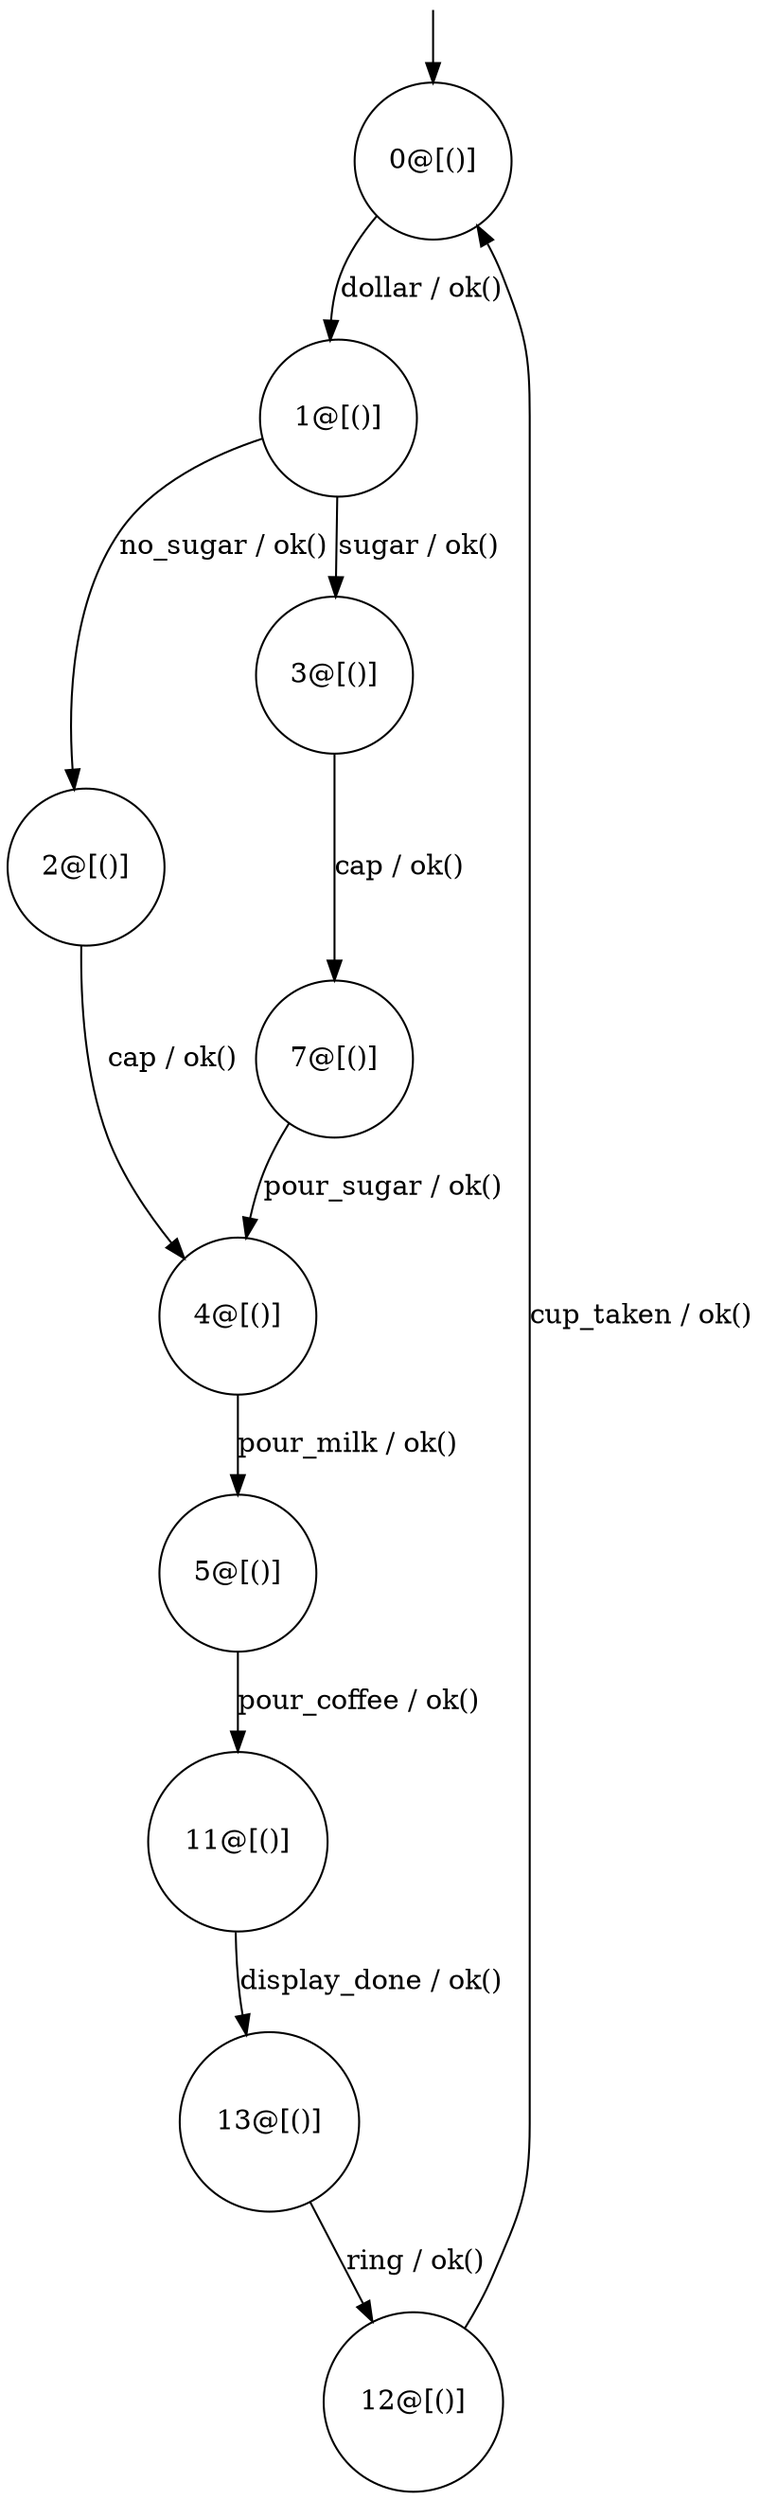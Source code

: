 digraph g {
	edge [lblstyle="above, sloped"];
	s0 [shape="circle" label="0@[()]"];
	s1 [shape="circle" label="1@[()]"];
	s2 [shape="circle" label="2@[()]"];
	s3 [shape="circle" label="3@[()]"];
	s4 [shape="circle" label="4@[()]"];
	s5 [shape="circle" label="5@[()]"];
	s7 [shape="circle" label="7@[()]"];
	s11 [shape="circle" label="11@[()]"];
	s12 [shape="circle" label="12@[()]"];
	s13 [shape="circle" label="13@[()]"];
	s0 -> s1 [label="dollar / ok()"];
	s1 -> s2 [label="no_sugar / ok()"];
	s1 -> s3 [label="sugar / ok()"];
	s2 -> s4 [label="cap / ok()"];
	s3 -> s7 [label="cap / ok()"];
	s4 -> s5 [label="pour_milk / ok()"];
	s5 -> s11 [label="pour_coffee / ok()"];
	s7 -> s4 [label="pour_sugar / ok()"];
	s11 -> s13 [label="display_done / ok()"];
	s12 -> s0 [label="cup_taken / ok()"];
	s13 -> s12 [label="ring / ok()"];
	__start0 [label="" shape="none" width="0" height="0"];
	__start0 -> s0;
}